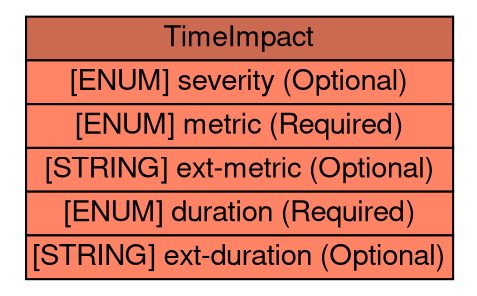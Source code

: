 digraph TimeImpact {
	graph [bb="0,0,219,134",
		rankdir=LR
	];
	node [label="\N"];
	TimeImpact	 [height=1.8611,
		label=<<table BORDER="0" CELLBORDER="1" CELLSPACING="0"> <tr> <td BGCOLOR="#cc6a51" HREF="/idmef_parser/IODEFv1/TimeImpact.html" TITLE="The TimeImpact class describes the impact of the incident on an organization as a function of time. It provides a way to convey down time and recovery time. "><FONT FACE="Nimbus Sans L">TimeImpact</FONT></td> </tr>" %<tr><td BGCOLOR="#ff8465"  HREF="/idmef_parser/IODEFv1/TimeImpact.html" TITLE="An estimate of the relative severity of the activity.  The permitted values are shown below.  There is no default value."><FONT FACE="Nimbus Sans L">[ENUM] severity (Optional)</FONT></td></tr>%<tr><td BGCOLOR="#ff8465"  HREF="/idmef_parser/IODEFv1/TimeImpact.html" TITLE="Defines the metric in which the time is expressed.  The permitted values are shown below.  There is no default value."><FONT FACE="Nimbus Sans L">[ENUM] metric (Required)</FONT></td></tr>%<tr><td BGCOLOR="#ff8465"  HREF="/idmef_parser/IODEFv1/TimeImpact.html" TITLE="A means by which to extend the metric attribute.  See Section 5.1."><FONT FACE="Nimbus Sans L">[STRING] ext-metric (Optional)</FONT></td></tr>%<tr><td BGCOLOR="#ff8465"  HREF="/idmef_parser/IODEFv1/TimeImpact.html" TITLE="Defines a unit of time, that when combined with the metric attribute, fully describes a metric of impact that will be conveyed in the element content.  The permitted values are shown below.  The default value is &quot;hour&quot;."><FONT FACE="Nimbus Sans L">[ENUM] duration (Required)</FONT></td></tr>%<tr><td BGCOLOR="#ff8465"  HREF="/idmef_parser/IODEFv1/TimeImpact.html" TITLE="A means by which to extend the duration attribute.  See Section 5.1."><FONT FACE="Nimbus Sans L">[STRING] ext-duration (Optional)</FONT></td></tr>%</table>>,
		pos="109.5,67",
		shape=plaintext,
		width=3.0417];
}

